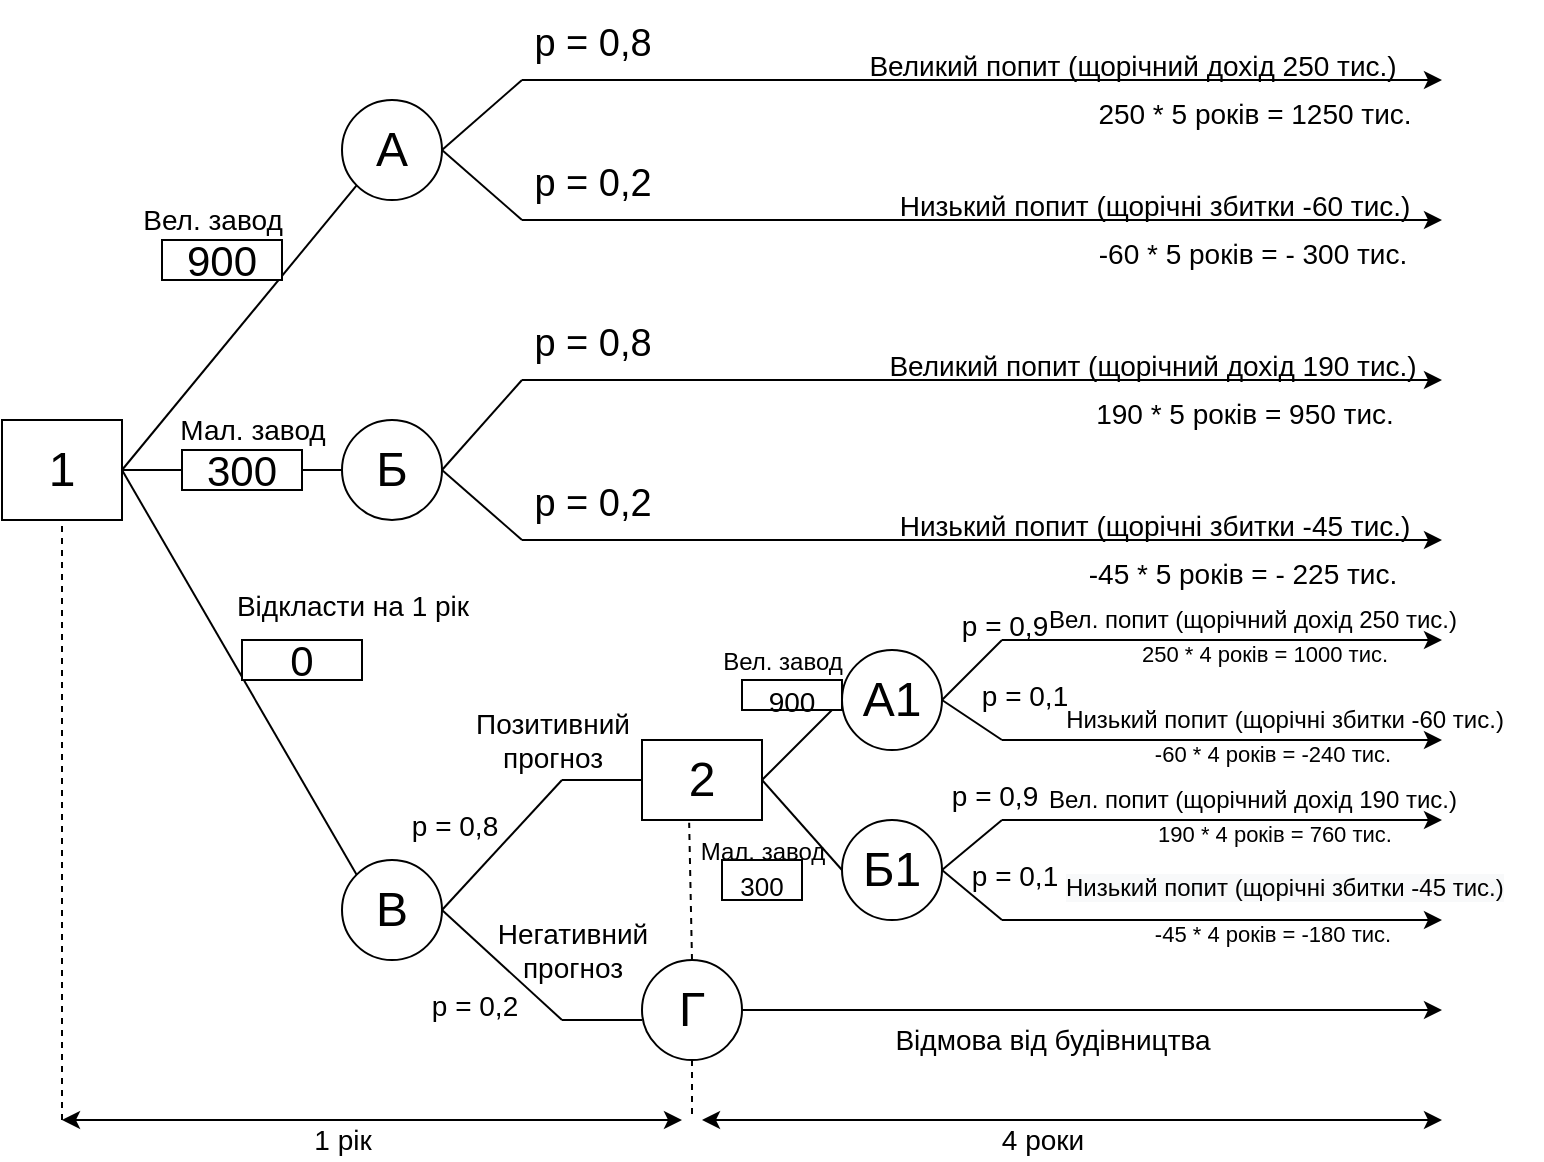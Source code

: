 <mxfile version="15.8.3" type="device"><diagram id="KMy_GfcKvFhryIfnqJMM" name="Page-1"><mxGraphModel dx="482" dy="545" grid="0" gridSize="10" guides="1" tooltips="1" connect="1" arrows="1" fold="1" page="1" pageScale="1" pageWidth="827" pageHeight="1169" math="0" shadow="0"><root><mxCell id="0"/><mxCell id="1" parent="0"/><mxCell id="LTEz3hh3xNHoF53Kup4b-1" value="&lt;font style=&quot;font-size: 24px&quot;&gt;1&lt;/font&gt;" style="rounded=0;whiteSpace=wrap;html=1;" parent="1" vertex="1"><mxGeometry x="40" y="220" width="60" height="50" as="geometry"/></mxCell><mxCell id="LTEz3hh3xNHoF53Kup4b-2" value="&lt;span style=&quot;font-size: 21px&quot;&gt;300&lt;/span&gt;" style="rounded=0;whiteSpace=wrap;html=1;fontSize=24;" parent="1" vertex="1"><mxGeometry x="130" y="235" width="60" height="20" as="geometry"/></mxCell><mxCell id="LTEz3hh3xNHoF53Kup4b-3" value="" style="endArrow=none;html=1;rounded=0;fontSize=24;exitX=1;exitY=0.5;exitDx=0;exitDy=0;entryX=0;entryY=0.5;entryDx=0;entryDy=0;" parent="1" source="LTEz3hh3xNHoF53Kup4b-1" target="LTEz3hh3xNHoF53Kup4b-2" edge="1"><mxGeometry width="50" height="50" relative="1" as="geometry"><mxPoint x="390" y="300" as="sourcePoint"/><mxPoint x="440" y="250" as="targetPoint"/></mxGeometry></mxCell><mxCell id="LTEz3hh3xNHoF53Kup4b-4" value="Б" style="ellipse;whiteSpace=wrap;html=1;aspect=fixed;fontSize=24;" parent="1" vertex="1"><mxGeometry x="210" y="220" width="50" height="50" as="geometry"/></mxCell><mxCell id="LTEz3hh3xNHoF53Kup4b-5" value="А" style="ellipse;whiteSpace=wrap;html=1;aspect=fixed;fontSize=24;" parent="1" vertex="1"><mxGeometry x="210" y="60" width="50" height="50" as="geometry"/></mxCell><mxCell id="LTEz3hh3xNHoF53Kup4b-6" value="В" style="ellipse;whiteSpace=wrap;html=1;aspect=fixed;fontSize=24;" parent="1" vertex="1"><mxGeometry x="210" y="440" width="50" height="50" as="geometry"/></mxCell><mxCell id="LTEz3hh3xNHoF53Kup4b-7" value="" style="endArrow=none;html=1;rounded=0;fontSize=24;exitX=1;exitY=0.5;exitDx=0;exitDy=0;" parent="1" source="LTEz3hh3xNHoF53Kup4b-2" edge="1"><mxGeometry width="50" height="50" relative="1" as="geometry"><mxPoint x="390" y="300" as="sourcePoint"/><mxPoint x="210" y="245" as="targetPoint"/></mxGeometry></mxCell><mxCell id="LTEz3hh3xNHoF53Kup4b-8" value="" style="endArrow=none;html=1;rounded=0;fontSize=24;exitX=1;exitY=0.5;exitDx=0;exitDy=0;entryX=0;entryY=1;entryDx=0;entryDy=0;" parent="1" source="LTEz3hh3xNHoF53Kup4b-1" target="LTEz3hh3xNHoF53Kup4b-5" edge="1"><mxGeometry width="50" height="50" relative="1" as="geometry"><mxPoint x="390" y="300" as="sourcePoint"/><mxPoint x="440" y="250" as="targetPoint"/></mxGeometry></mxCell><mxCell id="LTEz3hh3xNHoF53Kup4b-9" value="&lt;span style=&quot;font-size: 21px&quot;&gt;900&lt;/span&gt;" style="rounded=0;whiteSpace=wrap;html=1;fontSize=24;" parent="1" vertex="1"><mxGeometry x="120" y="130" width="60" height="20" as="geometry"/></mxCell><mxCell id="LTEz3hh3xNHoF53Kup4b-10" value="" style="endArrow=none;html=1;rounded=0;fontSize=24;exitX=1;exitY=0.5;exitDx=0;exitDy=0;" parent="1" source="LTEz3hh3xNHoF53Kup4b-5" edge="1"><mxGeometry width="50" height="50" relative="1" as="geometry"><mxPoint x="390" y="300" as="sourcePoint"/><mxPoint x="300" y="50" as="targetPoint"/></mxGeometry></mxCell><mxCell id="LTEz3hh3xNHoF53Kup4b-11" value="" style="endArrow=none;html=1;rounded=0;fontSize=24;entryX=1;entryY=0.5;entryDx=0;entryDy=0;" parent="1" target="LTEz3hh3xNHoF53Kup4b-5" edge="1"><mxGeometry width="50" height="50" relative="1" as="geometry"><mxPoint x="300" y="120" as="sourcePoint"/><mxPoint x="440" y="250" as="targetPoint"/></mxGeometry></mxCell><mxCell id="LTEz3hh3xNHoF53Kup4b-13" value="" style="endArrow=classic;html=1;rounded=0;fontSize=24;" parent="1" edge="1"><mxGeometry width="50" height="50" relative="1" as="geometry"><mxPoint x="300" y="120" as="sourcePoint"/><mxPoint x="760" y="120" as="targetPoint"/></mxGeometry></mxCell><mxCell id="LTEz3hh3xNHoF53Kup4b-14" value="" style="endArrow=classic;html=1;rounded=0;fontSize=24;" parent="1" edge="1"><mxGeometry width="50" height="50" relative="1" as="geometry"><mxPoint x="300" y="50" as="sourcePoint"/><mxPoint x="760" y="50" as="targetPoint"/></mxGeometry></mxCell><mxCell id="LTEz3hh3xNHoF53Kup4b-15" value="&lt;font style=&quot;font-size: 19px&quot;&gt;p = 0,8&lt;/font&gt;" style="text;html=1;align=center;verticalAlign=middle;resizable=0;points=[];autosize=1;strokeColor=none;fillColor=none;fontSize=24;" parent="1" vertex="1"><mxGeometry x="300" y="10" width="70" height="40" as="geometry"/></mxCell><mxCell id="LTEz3hh3xNHoF53Kup4b-16" value="&lt;font style=&quot;font-size: 14px&quot;&gt;Великий попит (щорічний дохід 250 тис.)&lt;/font&gt;" style="text;html=1;align=center;verticalAlign=middle;resizable=0;points=[];autosize=1;strokeColor=none;fillColor=none;fontSize=24;" parent="1" vertex="1"><mxGeometry x="468" y="22" width="274" height="36" as="geometry"/></mxCell><mxCell id="LTEz3hh3xNHoF53Kup4b-18" value="&lt;font style=&quot;font-size: 19px&quot;&gt;p = 0,2&lt;/font&gt;" style="text;html=1;align=center;verticalAlign=middle;resizable=0;points=[];autosize=1;strokeColor=none;fillColor=none;fontSize=24;" parent="1" vertex="1"><mxGeometry x="300" y="80" width="70" height="40" as="geometry"/></mxCell><mxCell id="LTEz3hh3xNHoF53Kup4b-20" value="&lt;font style=&quot;font-size: 14px&quot;&gt;Низький попит (щорічні збитки -60 тис.)&lt;/font&gt;" style="text;html=1;align=center;verticalAlign=middle;resizable=0;points=[];autosize=1;strokeColor=none;fillColor=none;fontSize=24;" parent="1" vertex="1"><mxGeometry x="483" y="92" width="265" height="36" as="geometry"/></mxCell><mxCell id="LTEz3hh3xNHoF53Kup4b-21" value="&lt;font style=&quot;font-size: 14px&quot;&gt;250 * 5 років = 1250 тис.&lt;/font&gt;" style="text;html=1;align=center;verticalAlign=middle;resizable=0;points=[];autosize=1;strokeColor=none;fillColor=none;fontSize=19;" parent="1" vertex="1"><mxGeometry x="582" y="51" width="167" height="29" as="geometry"/></mxCell><mxCell id="LTEz3hh3xNHoF53Kup4b-22" value="&lt;font style=&quot;font-size: 14px&quot;&gt;-60 * 5 років = - 300 тис.&lt;/font&gt;" style="text;html=1;align=center;verticalAlign=middle;resizable=0;points=[];autosize=1;strokeColor=none;fillColor=none;fontSize=19;" parent="1" vertex="1"><mxGeometry x="583" y="121" width="164" height="29" as="geometry"/></mxCell><mxCell id="LTEz3hh3xNHoF53Kup4b-23" value="" style="endArrow=none;html=1;rounded=0;fontSize=14;exitX=1;exitY=0.5;exitDx=0;exitDy=0;" parent="1" source="LTEz3hh3xNHoF53Kup4b-4" edge="1"><mxGeometry width="50" height="50" relative="1" as="geometry"><mxPoint x="390" y="300" as="sourcePoint"/><mxPoint x="300" y="200" as="targetPoint"/></mxGeometry></mxCell><mxCell id="LTEz3hh3xNHoF53Kup4b-24" value="" style="endArrow=none;html=1;rounded=0;fontSize=14;exitX=1;exitY=0.5;exitDx=0;exitDy=0;" parent="1" source="LTEz3hh3xNHoF53Kup4b-4" edge="1"><mxGeometry width="50" height="50" relative="1" as="geometry"><mxPoint x="390" y="300" as="sourcePoint"/><mxPoint x="300" y="280" as="targetPoint"/></mxGeometry></mxCell><mxCell id="LTEz3hh3xNHoF53Kup4b-25" value="" style="endArrow=classic;html=1;rounded=0;fontSize=14;" parent="1" edge="1"><mxGeometry width="50" height="50" relative="1" as="geometry"><mxPoint x="300" y="200" as="sourcePoint"/><mxPoint x="760" y="200" as="targetPoint"/></mxGeometry></mxCell><mxCell id="LTEz3hh3xNHoF53Kup4b-26" value="" style="endArrow=classic;html=1;rounded=0;fontSize=14;" parent="1" edge="1"><mxGeometry width="50" height="50" relative="1" as="geometry"><mxPoint x="300" y="280" as="sourcePoint"/><mxPoint x="760" y="280" as="targetPoint"/></mxGeometry></mxCell><mxCell id="LTEz3hh3xNHoF53Kup4b-27" value="&lt;font style=&quot;font-size: 19px&quot;&gt;p = 0,8&lt;/font&gt;" style="text;html=1;align=center;verticalAlign=middle;resizable=0;points=[];autosize=1;strokeColor=none;fillColor=none;fontSize=24;" parent="1" vertex="1"><mxGeometry x="300" y="160" width="70" height="40" as="geometry"/></mxCell><mxCell id="LTEz3hh3xNHoF53Kup4b-28" value="&lt;font style=&quot;font-size: 19px&quot;&gt;p = 0,2&lt;/font&gt;" style="text;html=1;align=center;verticalAlign=middle;resizable=0;points=[];autosize=1;strokeColor=none;fillColor=none;fontSize=24;" parent="1" vertex="1"><mxGeometry x="300" y="240" width="70" height="40" as="geometry"/></mxCell><mxCell id="LTEz3hh3xNHoF53Kup4b-29" value="&lt;font style=&quot;font-size: 14px&quot;&gt;Великий попит (щорічний дохід 190 тис.)&lt;/font&gt;" style="text;html=1;align=center;verticalAlign=middle;resizable=0;points=[];autosize=1;strokeColor=none;fillColor=none;fontSize=24;" parent="1" vertex="1"><mxGeometry x="478" y="172" width="274" height="36" as="geometry"/></mxCell><mxCell id="LTEz3hh3xNHoF53Kup4b-32" value="&lt;font style=&quot;font-size: 14px&quot;&gt;Низький попит (щорічні збитки -45 тис.)&lt;/font&gt;" style="text;html=1;align=center;verticalAlign=middle;resizable=0;points=[];autosize=1;strokeColor=none;fillColor=none;fontSize=24;" parent="1" vertex="1"><mxGeometry x="483" y="252" width="265" height="36" as="geometry"/></mxCell><mxCell id="LTEz3hh3xNHoF53Kup4b-34" value="&lt;font style=&quot;font-size: 14px&quot;&gt;190 * 5 років = 950 тис.&lt;/font&gt;" style="text;html=1;align=center;verticalAlign=middle;resizable=0;points=[];autosize=1;strokeColor=none;fillColor=none;fontSize=19;" parent="1" vertex="1"><mxGeometry x="581" y="201" width="159" height="29" as="geometry"/></mxCell><mxCell id="LTEz3hh3xNHoF53Kup4b-35" value="&lt;font style=&quot;font-size: 14px&quot;&gt;-45 * 5 років = - 225 тис.&lt;/font&gt;" style="text;html=1;align=center;verticalAlign=middle;resizable=0;points=[];autosize=1;strokeColor=none;fillColor=none;fontSize=19;" parent="1" vertex="1"><mxGeometry x="578" y="281" width="164" height="29" as="geometry"/></mxCell><mxCell id="LTEz3hh3xNHoF53Kup4b-36" value="" style="endArrow=none;html=1;rounded=0;fontSize=14;exitX=1;exitY=0.5;exitDx=0;exitDy=0;entryX=0;entryY=0;entryDx=0;entryDy=0;" parent="1" source="LTEz3hh3xNHoF53Kup4b-1" target="LTEz3hh3xNHoF53Kup4b-6" edge="1"><mxGeometry width="50" height="50" relative="1" as="geometry"><mxPoint x="390" y="300" as="sourcePoint"/><mxPoint x="440" y="250" as="targetPoint"/></mxGeometry></mxCell><mxCell id="LTEz3hh3xNHoF53Kup4b-37" value="" style="endArrow=none;html=1;rounded=0;fontSize=14;exitX=1;exitY=0.5;exitDx=0;exitDy=0;" parent="1" source="LTEz3hh3xNHoF53Kup4b-6" edge="1"><mxGeometry width="50" height="50" relative="1" as="geometry"><mxPoint x="390" y="300" as="sourcePoint"/><mxPoint x="320" y="400" as="targetPoint"/></mxGeometry></mxCell><mxCell id="LTEz3hh3xNHoF53Kup4b-38" value="" style="endArrow=none;html=1;rounded=0;fontSize=14;entryX=0;entryY=0.5;entryDx=0;entryDy=0;" parent="1" target="LTEz3hh3xNHoF53Kup4b-46" edge="1"><mxGeometry width="50" height="50" relative="1" as="geometry"><mxPoint x="320" y="400" as="sourcePoint"/><mxPoint x="360" y="430" as="targetPoint"/></mxGeometry></mxCell><mxCell id="LTEz3hh3xNHoF53Kup4b-39" value="" style="endArrow=none;html=1;rounded=0;fontSize=14;exitX=1;exitY=0.5;exitDx=0;exitDy=0;" parent="1" source="LTEz3hh3xNHoF53Kup4b-6" edge="1"><mxGeometry width="50" height="50" relative="1" as="geometry"><mxPoint x="390" y="500" as="sourcePoint"/><mxPoint x="320" y="520" as="targetPoint"/></mxGeometry></mxCell><mxCell id="LTEz3hh3xNHoF53Kup4b-40" value="" style="endArrow=none;html=1;rounded=0;fontSize=14;" parent="1" edge="1"><mxGeometry width="50" height="50" relative="1" as="geometry"><mxPoint x="320" y="520" as="sourcePoint"/><mxPoint x="360" y="520" as="targetPoint"/></mxGeometry></mxCell><mxCell id="LTEz3hh3xNHoF53Kup4b-41" value="Г" style="ellipse;whiteSpace=wrap;html=1;aspect=fixed;fontSize=24;" parent="1" vertex="1"><mxGeometry x="360" y="490" width="50" height="50" as="geometry"/></mxCell><mxCell id="LTEz3hh3xNHoF53Kup4b-42" value="" style="endArrow=classic;html=1;rounded=0;fontSize=14;exitX=1;exitY=0.5;exitDx=0;exitDy=0;" parent="1" source="LTEz3hh3xNHoF53Kup4b-41" edge="1"><mxGeometry width="50" height="50" relative="1" as="geometry"><mxPoint x="390" y="400" as="sourcePoint"/><mxPoint x="760" y="515" as="targetPoint"/></mxGeometry></mxCell><mxCell id="LTEz3hh3xNHoF53Kup4b-43" value="Відмова від будівництва" style="text;html=1;align=center;verticalAlign=middle;resizable=0;points=[];autosize=1;strokeColor=none;fillColor=none;fontSize=14;" parent="1" vertex="1"><mxGeometry x="480" y="520" width="170" height="20" as="geometry"/></mxCell><mxCell id="LTEz3hh3xNHoF53Kup4b-44" value="&lt;font style=&quot;font-size: 14px&quot;&gt;p = 0,8&lt;/font&gt;" style="text;html=1;align=center;verticalAlign=middle;resizable=0;points=[];autosize=1;strokeColor=none;fillColor=none;fontSize=24;" parent="1" vertex="1"><mxGeometry x="239" y="402" width="53" height="36" as="geometry"/></mxCell><mxCell id="LTEz3hh3xNHoF53Kup4b-45" value="&lt;font style=&quot;font-size: 14px&quot;&gt;p = 0,2&lt;/font&gt;" style="text;html=1;align=center;verticalAlign=middle;resizable=0;points=[];autosize=1;strokeColor=none;fillColor=none;fontSize=24;" parent="1" vertex="1"><mxGeometry x="249" y="492" width="53" height="36" as="geometry"/></mxCell><mxCell id="LTEz3hh3xNHoF53Kup4b-46" value="&lt;span style=&quot;font-size: 24px&quot;&gt;2&lt;/span&gt;" style="rounded=0;whiteSpace=wrap;html=1;" parent="1" vertex="1"><mxGeometry x="360" y="380" width="60" height="40" as="geometry"/></mxCell><mxCell id="LTEz3hh3xNHoF53Kup4b-47" value="" style="endArrow=none;html=1;rounded=0;fontSize=14;exitX=1;exitY=0.5;exitDx=0;exitDy=0;entryX=0;entryY=0.5;entryDx=0;entryDy=0;" parent="1" source="LTEz3hh3xNHoF53Kup4b-46" target="LTEz3hh3xNHoF53Kup4b-49" edge="1"><mxGeometry width="50" height="50" relative="1" as="geometry"><mxPoint x="390" y="400" as="sourcePoint"/><mxPoint x="460" y="350" as="targetPoint"/></mxGeometry></mxCell><mxCell id="LTEz3hh3xNHoF53Kup4b-48" value="" style="endArrow=none;html=1;rounded=0;fontSize=14;exitX=1;exitY=0.5;exitDx=0;exitDy=0;entryX=0;entryY=0.5;entryDx=0;entryDy=0;" parent="1" source="LTEz3hh3xNHoF53Kup4b-46" target="LTEz3hh3xNHoF53Kup4b-50" edge="1"><mxGeometry width="50" height="50" relative="1" as="geometry"><mxPoint x="390" y="400" as="sourcePoint"/><mxPoint x="460" y="420" as="targetPoint"/></mxGeometry></mxCell><mxCell id="LTEz3hh3xNHoF53Kup4b-49" value="А1" style="ellipse;whiteSpace=wrap;html=1;aspect=fixed;fontSize=24;" parent="1" vertex="1"><mxGeometry x="460" y="335" width="50" height="50" as="geometry"/></mxCell><mxCell id="LTEz3hh3xNHoF53Kup4b-50" value="Б1" style="ellipse;whiteSpace=wrap;html=1;aspect=fixed;fontSize=24;" parent="1" vertex="1"><mxGeometry x="460" y="420" width="50" height="50" as="geometry"/></mxCell><mxCell id="LTEz3hh3xNHoF53Kup4b-51" value="" style="endArrow=none;html=1;rounded=0;fontSize=14;exitX=1;exitY=0.5;exitDx=0;exitDy=0;" parent="1" source="LTEz3hh3xNHoF53Kup4b-49" edge="1"><mxGeometry width="50" height="50" relative="1" as="geometry"><mxPoint x="390" y="380" as="sourcePoint"/><mxPoint x="540" y="330" as="targetPoint"/></mxGeometry></mxCell><mxCell id="LTEz3hh3xNHoF53Kup4b-52" value="" style="endArrow=classic;html=1;rounded=0;fontSize=14;" parent="1" edge="1"><mxGeometry width="50" height="50" relative="1" as="geometry"><mxPoint x="540" y="330" as="sourcePoint"/><mxPoint x="760" y="330" as="targetPoint"/></mxGeometry></mxCell><mxCell id="LTEz3hh3xNHoF53Kup4b-53" value="" style="endArrow=none;html=1;rounded=0;fontSize=14;entryX=1;entryY=0.5;entryDx=0;entryDy=0;" parent="1" target="LTEz3hh3xNHoF53Kup4b-49" edge="1"><mxGeometry width="50" height="50" relative="1" as="geometry"><mxPoint x="540" y="380" as="sourcePoint"/><mxPoint x="440" y="330" as="targetPoint"/></mxGeometry></mxCell><mxCell id="LTEz3hh3xNHoF53Kup4b-54" value="" style="endArrow=classic;html=1;rounded=0;fontSize=14;" parent="1" edge="1"><mxGeometry width="50" height="50" relative="1" as="geometry"><mxPoint x="540" y="380" as="sourcePoint"/><mxPoint x="760" y="380" as="targetPoint"/></mxGeometry></mxCell><mxCell id="LTEz3hh3xNHoF53Kup4b-55" value="&lt;font style=&quot;font-size: 14px&quot;&gt;p = 0,9&lt;/font&gt;" style="text;html=1;align=center;verticalAlign=middle;resizable=0;points=[];autosize=1;strokeColor=none;fillColor=none;fontSize=24;" parent="1" vertex="1"><mxGeometry x="514" y="302" width="53" height="36" as="geometry"/></mxCell><mxCell id="LTEz3hh3xNHoF53Kup4b-56" value="" style="endArrow=none;html=1;rounded=0;fontSize=14;exitX=1;exitY=0.5;exitDx=0;exitDy=0;" parent="1" source="LTEz3hh3xNHoF53Kup4b-50" edge="1"><mxGeometry width="50" height="50" relative="1" as="geometry"><mxPoint x="390" y="380" as="sourcePoint"/><mxPoint x="540" y="420" as="targetPoint"/></mxGeometry></mxCell><mxCell id="LTEz3hh3xNHoF53Kup4b-57" value="" style="endArrow=none;html=1;rounded=0;fontSize=14;exitX=1;exitY=0.5;exitDx=0;exitDy=0;" parent="1" source="LTEz3hh3xNHoF53Kup4b-50" edge="1"><mxGeometry width="50" height="50" relative="1" as="geometry"><mxPoint x="390" y="380" as="sourcePoint"/><mxPoint x="540" y="470" as="targetPoint"/></mxGeometry></mxCell><mxCell id="LTEz3hh3xNHoF53Kup4b-58" value="" style="endArrow=classic;html=1;rounded=0;fontSize=14;" parent="1" edge="1"><mxGeometry width="50" height="50" relative="1" as="geometry"><mxPoint x="540" y="420" as="sourcePoint"/><mxPoint x="760" y="420" as="targetPoint"/></mxGeometry></mxCell><mxCell id="LTEz3hh3xNHoF53Kup4b-59" value="" style="endArrow=classic;html=1;rounded=0;fontSize=14;" parent="1" edge="1"><mxGeometry width="50" height="50" relative="1" as="geometry"><mxPoint x="540" y="470" as="sourcePoint"/><mxPoint x="760" y="470" as="targetPoint"/></mxGeometry></mxCell><mxCell id="LTEz3hh3xNHoF53Kup4b-60" value="&lt;font style=&quot;font-size: 12px&quot;&gt;Вел. попит (щорічний дохід 190 тис.)&lt;/font&gt;" style="text;html=1;align=center;verticalAlign=middle;resizable=0;points=[];autosize=1;strokeColor=none;fillColor=none;fontSize=24;" parent="1" vertex="1"><mxGeometry x="558" y="387" width="214" height="37" as="geometry"/></mxCell><mxCell id="LTEz3hh3xNHoF53Kup4b-62" value="&lt;font style=&quot;font-size: 14px&quot;&gt;p = 0,9&lt;/font&gt;" style="text;html=1;align=center;verticalAlign=middle;resizable=0;points=[];autosize=1;strokeColor=none;fillColor=none;fontSize=24;" parent="1" vertex="1"><mxGeometry x="509" y="387" width="53" height="36" as="geometry"/></mxCell><mxCell id="LTEz3hh3xNHoF53Kup4b-64" value="&lt;font style=&quot;font-size: 12px&quot;&gt;Вел. попит (щорічний дохід 250 тис.)&lt;/font&gt;" style="text;html=1;align=center;verticalAlign=middle;resizable=0;points=[];autosize=1;strokeColor=none;fillColor=none;fontSize=24;" parent="1" vertex="1"><mxGeometry x="558" y="297" width="214" height="37" as="geometry"/></mxCell><mxCell id="LTEz3hh3xNHoF53Kup4b-65" value="&lt;font style=&quot;font-size: 12px&quot;&gt;Низький попит (щорічні збитки -60 тис.)&lt;/font&gt;" style="text;html=1;align=center;verticalAlign=middle;resizable=0;points=[];autosize=1;strokeColor=none;fillColor=none;fontSize=24;" parent="1" vertex="1"><mxGeometry x="566" y="347" width="229" height="37" as="geometry"/></mxCell><mxCell id="LTEz3hh3xNHoF53Kup4b-66" value="&lt;font style=&quot;font-size: 14px&quot;&gt;p = 0,1&lt;/font&gt;" style="text;html=1;align=center;verticalAlign=middle;resizable=0;points=[];autosize=1;strokeColor=none;fillColor=none;fontSize=24;" parent="1" vertex="1"><mxGeometry x="524" y="337" width="53" height="36" as="geometry"/></mxCell><mxCell id="LTEz3hh3xNHoF53Kup4b-67" value="&lt;span style=&quot;color: rgb(0 , 0 , 0) ; font-family: &amp;#34;helvetica&amp;#34; ; font-size: 12px ; font-style: normal ; font-weight: 400 ; letter-spacing: normal ; text-align: center ; text-indent: 0px ; text-transform: none ; word-spacing: 0px ; background-color: rgb(248 , 249 , 250) ; display: inline ; float: none&quot;&gt;Низький попит (щорічні збитки -45 тис.)&lt;/span&gt;" style="text;whiteSpace=wrap;html=1;fontSize=12;" parent="1" vertex="1"><mxGeometry x="570" y="440" width="240" height="30" as="geometry"/></mxCell><mxCell id="LTEz3hh3xNHoF53Kup4b-68" value="&lt;font style=&quot;font-size: 14px&quot;&gt;p = 0,1&lt;/font&gt;" style="text;html=1;align=center;verticalAlign=middle;resizable=0;points=[];autosize=1;strokeColor=none;fillColor=none;fontSize=24;" parent="1" vertex="1"><mxGeometry x="519" y="427" width="53" height="36" as="geometry"/></mxCell><mxCell id="LTEz3hh3xNHoF53Kup4b-69" value="&lt;font style=&quot;font-size: 11px&quot;&gt;250 * 4 років = 1000 тис.&lt;/font&gt;" style="text;html=1;align=center;verticalAlign=middle;resizable=0;points=[];autosize=1;strokeColor=none;fillColor=none;fontSize=19;" parent="1" vertex="1"><mxGeometry x="604" y="320" width="133" height="30" as="geometry"/></mxCell><mxCell id="LTEz3hh3xNHoF53Kup4b-70" value="&lt;font style=&quot;font-size: 11px&quot;&gt;190 * 4 років = 760 тис.&lt;/font&gt;" style="text;html=1;align=center;verticalAlign=middle;resizable=0;points=[];autosize=1;strokeColor=none;fillColor=none;fontSize=19;" parent="1" vertex="1"><mxGeometry x="612" y="410" width="127" height="30" as="geometry"/></mxCell><mxCell id="LTEz3hh3xNHoF53Kup4b-71" value="&lt;font style=&quot;font-size: 11px&quot;&gt;-45 * 4 років = -180 тис.&lt;/font&gt;" style="text;html=1;align=center;verticalAlign=middle;resizable=0;points=[];autosize=1;strokeColor=none;fillColor=none;fontSize=19;" parent="1" vertex="1"><mxGeometry x="611" y="460" width="128" height="30" as="geometry"/></mxCell><mxCell id="LTEz3hh3xNHoF53Kup4b-72" value="&lt;font style=&quot;font-size: 11px&quot;&gt;-60 * 4 років = -240 тис.&lt;/font&gt;" style="text;html=1;align=center;verticalAlign=middle;resizable=0;points=[];autosize=1;strokeColor=none;fillColor=none;fontSize=19;" parent="1" vertex="1"><mxGeometry x="611" y="370" width="128" height="30" as="geometry"/></mxCell><mxCell id="LTEz3hh3xNHoF53Kup4b-73" value="&lt;font style=&quot;font-size: 21px&quot;&gt;0&lt;/font&gt;" style="rounded=0;whiteSpace=wrap;html=1;fontSize=24;" parent="1" vertex="1"><mxGeometry x="160" y="330" width="60" height="20" as="geometry"/></mxCell><mxCell id="LTEz3hh3xNHoF53Kup4b-74" value="&lt;font style=&quot;font-size: 14px&quot;&gt;Відкласти на 1 рік&lt;/font&gt;" style="text;html=1;align=center;verticalAlign=middle;resizable=0;points=[];autosize=1;strokeColor=none;fillColor=none;fontSize=21;" parent="1" vertex="1"><mxGeometry x="150" y="295" width="130" height="30" as="geometry"/></mxCell><mxCell id="LTEz3hh3xNHoF53Kup4b-75" value="Вел. завод" style="text;html=1;align=center;verticalAlign=middle;resizable=0;points=[];autosize=1;strokeColor=none;fillColor=none;fontSize=14;" parent="1" vertex="1"><mxGeometry x="100" y="110" width="90" height="20" as="geometry"/></mxCell><mxCell id="LTEz3hh3xNHoF53Kup4b-76" value="Мал. завод" style="text;html=1;align=center;verticalAlign=middle;resizable=0;points=[];autosize=1;strokeColor=none;fillColor=none;fontSize=14;" parent="1" vertex="1"><mxGeometry x="120" y="215" width="90" height="20" as="geometry"/></mxCell><mxCell id="LTEz3hh3xNHoF53Kup4b-77" value="" style="endArrow=none;dashed=1;html=1;rounded=0;fontSize=14;entryX=0.5;entryY=1;entryDx=0;entryDy=0;" parent="1" target="LTEz3hh3xNHoF53Kup4b-1" edge="1"><mxGeometry width="50" height="50" relative="1" as="geometry"><mxPoint x="70" y="570" as="sourcePoint"/><mxPoint x="440" y="430" as="targetPoint"/></mxGeometry></mxCell><mxCell id="LTEz3hh3xNHoF53Kup4b-78" value="" style="endArrow=classic;startArrow=classic;html=1;rounded=0;fontSize=14;" parent="1" edge="1"><mxGeometry width="50" height="50" relative="1" as="geometry"><mxPoint x="70" y="570" as="sourcePoint"/><mxPoint x="380" y="570" as="targetPoint"/></mxGeometry></mxCell><mxCell id="LTEz3hh3xNHoF53Kup4b-79" value="" style="endArrow=none;dashed=1;html=1;rounded=0;fontSize=14;exitX=0.5;exitY=0;exitDx=0;exitDy=0;entryX=0.393;entryY=1.035;entryDx=0;entryDy=0;entryPerimeter=0;" parent="1" source="LTEz3hh3xNHoF53Kup4b-41" target="LTEz3hh3xNHoF53Kup4b-46" edge="1"><mxGeometry width="50" height="50" relative="1" as="geometry"><mxPoint x="390" y="480" as="sourcePoint"/><mxPoint x="440" y="430" as="targetPoint"/></mxGeometry></mxCell><mxCell id="LTEz3hh3xNHoF53Kup4b-80" value="" style="endArrow=none;dashed=1;html=1;rounded=0;fontSize=14;exitX=0.5;exitY=1;exitDx=0;exitDy=0;" parent="1" source="LTEz3hh3xNHoF53Kup4b-41" edge="1"><mxGeometry width="50" height="50" relative="1" as="geometry"><mxPoint x="390" y="480" as="sourcePoint"/><mxPoint x="385" y="570" as="targetPoint"/></mxGeometry></mxCell><mxCell id="LTEz3hh3xNHoF53Kup4b-82" value="" style="endArrow=classic;startArrow=classic;html=1;rounded=0;fontSize=14;" parent="1" edge="1"><mxGeometry width="50" height="50" relative="1" as="geometry"><mxPoint x="390" y="570" as="sourcePoint"/><mxPoint x="760" y="570" as="targetPoint"/></mxGeometry></mxCell><mxCell id="LTEz3hh3xNHoF53Kup4b-83" value="4 роки" style="text;html=1;align=center;verticalAlign=middle;resizable=0;points=[];autosize=1;strokeColor=none;fillColor=none;fontSize=14;" parent="1" vertex="1"><mxGeometry x="530" y="570" width="60" height="20" as="geometry"/></mxCell><mxCell id="LTEz3hh3xNHoF53Kup4b-84" value="1 рік" style="text;html=1;align=center;verticalAlign=middle;resizable=0;points=[];autosize=1;strokeColor=none;fillColor=none;fontSize=14;" parent="1" vertex="1"><mxGeometry x="190" y="570" width="40" height="20" as="geometry"/></mxCell><mxCell id="LTEz3hh3xNHoF53Kup4b-85" value="Позитивний&lt;br&gt;прогноз" style="text;html=1;align=center;verticalAlign=middle;resizable=0;points=[];autosize=1;strokeColor=none;fillColor=none;fontSize=14;" parent="1" vertex="1"><mxGeometry x="270" y="360" width="90" height="40" as="geometry"/></mxCell><mxCell id="LTEz3hh3xNHoF53Kup4b-86" value="Негативний&lt;br&gt;прогноз" style="text;html=1;align=center;verticalAlign=middle;resizable=0;points=[];autosize=1;strokeColor=none;fillColor=none;fontSize=14;" parent="1" vertex="1"><mxGeometry x="280" y="465" width="90" height="40" as="geometry"/></mxCell><mxCell id="LTEz3hh3xNHoF53Kup4b-87" value="&lt;font style=&quot;font-size: 12px&quot;&gt;Вел. завод&lt;/font&gt;" style="text;html=1;align=center;verticalAlign=middle;resizable=0;points=[];autosize=1;strokeColor=none;fillColor=none;fontSize=14;" parent="1" vertex="1"><mxGeometry x="390" y="330" width="80" height="20" as="geometry"/></mxCell><mxCell id="LTEz3hh3xNHoF53Kup4b-88" value="&lt;span style=&quot;font-size: 14px&quot;&gt;900&lt;/span&gt;" style="rounded=0;whiteSpace=wrap;html=1;fontSize=24;" parent="1" vertex="1"><mxGeometry x="410" y="350" width="50" height="15" as="geometry"/></mxCell><mxCell id="LTEz3hh3xNHoF53Kup4b-89" value="&lt;font style=&quot;font-size: 12px&quot;&gt;Мал. завод&lt;/font&gt;" style="text;html=1;align=center;verticalAlign=middle;resizable=0;points=[];autosize=1;strokeColor=none;fillColor=none;fontSize=14;" parent="1" vertex="1"><mxGeometry x="380" y="425" width="80" height="20" as="geometry"/></mxCell><mxCell id="LTEz3hh3xNHoF53Kup4b-90" value="&lt;span style=&quot;font-size: 13px&quot;&gt;300&lt;/span&gt;" style="rounded=0;whiteSpace=wrap;html=1;fontSize=24;" parent="1" vertex="1"><mxGeometry x="400" y="440" width="40" height="20" as="geometry"/></mxCell></root></mxGraphModel></diagram></mxfile>
